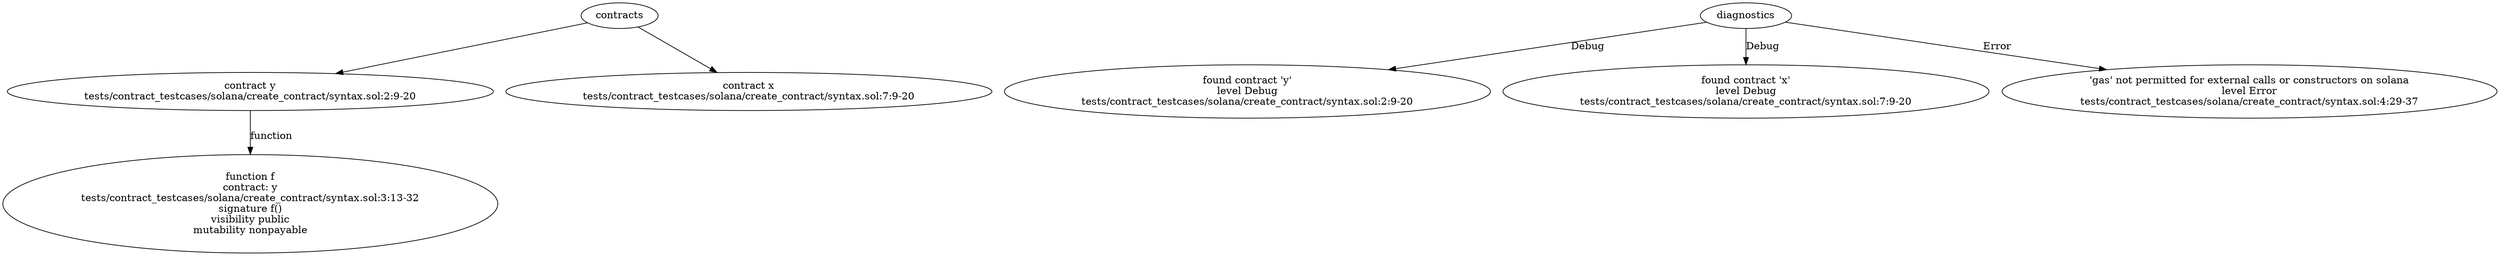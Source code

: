 strict digraph "tests/contract_testcases/solana/create_contract/syntax.sol" {
	contract [label="contract y\ntests/contract_testcases/solana/create_contract/syntax.sol:2:9-20"]
	f [label="function f\ncontract: y\ntests/contract_testcases/solana/create_contract/syntax.sol:3:13-32\nsignature f()\nvisibility public\nmutability nonpayable"]
	contract_4 [label="contract x\ntests/contract_testcases/solana/create_contract/syntax.sol:7:9-20"]
	diagnostic [label="found contract 'y'\nlevel Debug\ntests/contract_testcases/solana/create_contract/syntax.sol:2:9-20"]
	diagnostic_7 [label="found contract 'x'\nlevel Debug\ntests/contract_testcases/solana/create_contract/syntax.sol:7:9-20"]
	diagnostic_8 [label="'gas' not permitted for external calls or constructors on solana\nlevel Error\ntests/contract_testcases/solana/create_contract/syntax.sol:4:29-37"]
	contracts -> contract
	contract -> f [label="function"]
	contracts -> contract_4
	diagnostics -> diagnostic [label="Debug"]
	diagnostics -> diagnostic_7 [label="Debug"]
	diagnostics -> diagnostic_8 [label="Error"]
}
